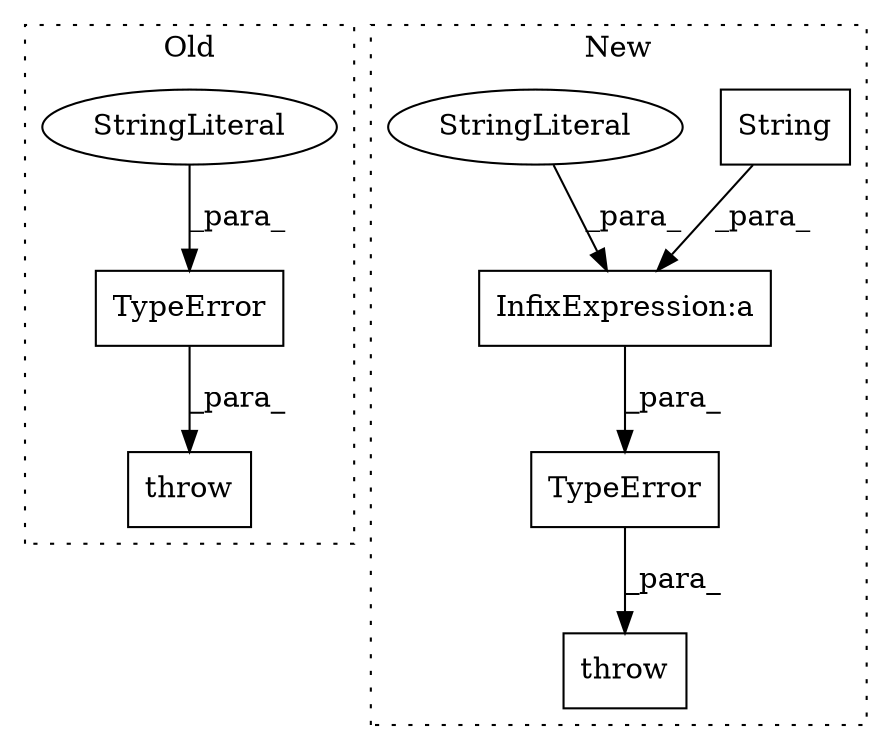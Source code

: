 digraph G {
subgraph cluster0 {
1 [label="TypeError" a="32" s="18908,18991" l="10,1" shape="box"];
3 [label="throw" a="53" s="18902" l="6" shape="box"];
4 [label="StringLiteral" a="45" s="18918" l="73" shape="ellipse"];
label = "Old";
style="dotted";
}
subgraph cluster1 {
2 [label="String" a="32" s="22433,22441" l="7,1" shape="box"];
5 [label="TypeError" a="32" s="22340,22476" l="10,1" shape="box"];
6 [label="throw" a="53" s="22334" l="6" shape="box"];
7 [label="InfixExpression:a" a="27" s="22430" l="3" shape="box"];
8 [label="StringLiteral" a="45" s="22352" l="78" shape="ellipse"];
label = "New";
style="dotted";
}
1 -> 3 [label="_para_"];
2 -> 7 [label="_para_"];
4 -> 1 [label="_para_"];
5 -> 6 [label="_para_"];
7 -> 5 [label="_para_"];
8 -> 7 [label="_para_"];
}